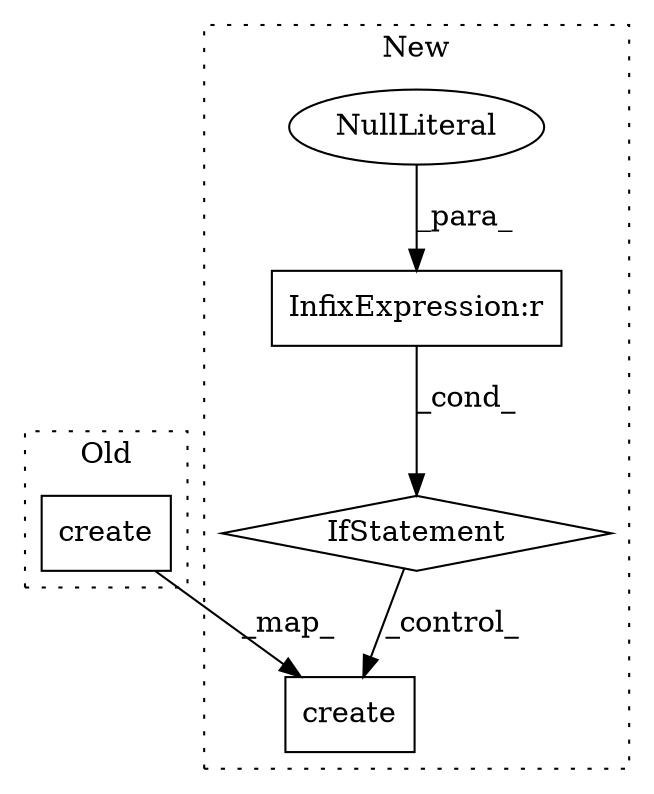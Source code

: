 digraph G {
subgraph cluster0 {
1 [label="create" a="32" s="4037,4047" l="7,1" shape="box"];
label = "Old";
style="dotted";
}
subgraph cluster1 {
2 [label="create" a="32" s="4129,4139" l="7,1" shape="box"];
3 [label="IfStatement" a="25" s="3771,3792" l="4,2" shape="diamond"];
4 [label="InfixExpression:r" a="27" s="3784" l="4" shape="box"];
5 [label="NullLiteral" a="33" s="3788" l="4" shape="ellipse"];
label = "New";
style="dotted";
}
1 -> 2 [label="_map_"];
3 -> 2 [label="_control_"];
4 -> 3 [label="_cond_"];
5 -> 4 [label="_para_"];
}